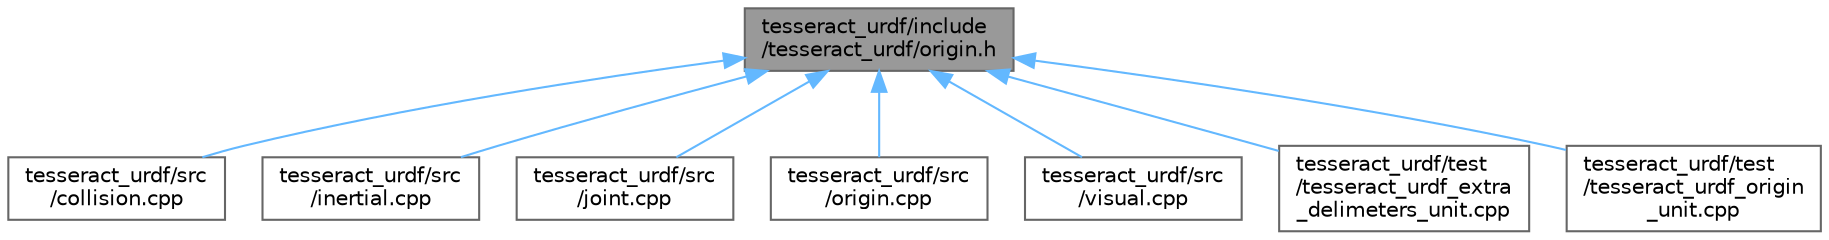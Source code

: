 digraph "tesseract_urdf/include/tesseract_urdf/origin.h"
{
 // LATEX_PDF_SIZE
  bgcolor="transparent";
  edge [fontname=Helvetica,fontsize=10,labelfontname=Helvetica,labelfontsize=10];
  node [fontname=Helvetica,fontsize=10,shape=box,height=0.2,width=0.4];
  Node1 [label="tesseract_urdf/include\l/tesseract_urdf/origin.h",height=0.2,width=0.4,color="gray40", fillcolor="grey60", style="filled", fontcolor="black",tooltip="Parse origin from xml string."];
  Node1 -> Node2 [dir="back",color="steelblue1",style="solid"];
  Node2 [label="tesseract_urdf/src\l/collision.cpp",height=0.2,width=0.4,color="grey40", fillcolor="white", style="filled",URL="$df/d69/collision_8cpp.html",tooltip="Parse collision from xml string."];
  Node1 -> Node3 [dir="back",color="steelblue1",style="solid"];
  Node3 [label="tesseract_urdf/src\l/inertial.cpp",height=0.2,width=0.4,color="grey40", fillcolor="white", style="filled",URL="$da/d77/inertial_8cpp.html",tooltip="Parse inertial from xml string."];
  Node1 -> Node4 [dir="back",color="steelblue1",style="solid"];
  Node4 [label="tesseract_urdf/src\l/joint.cpp",height=0.2,width=0.4,color="grey40", fillcolor="white", style="filled",URL="$dd/dfe/tesseract__urdf_2src_2joint_8cpp.html",tooltip="Parse joint from xml string."];
  Node1 -> Node5 [dir="back",color="steelblue1",style="solid"];
  Node5 [label="tesseract_urdf/src\l/origin.cpp",height=0.2,width=0.4,color="grey40", fillcolor="white", style="filled",URL="$d7/d9f/origin_8cpp.html",tooltip="Parse origin from xml string."];
  Node1 -> Node6 [dir="back",color="steelblue1",style="solid"];
  Node6 [label="tesseract_urdf/src\l/visual.cpp",height=0.2,width=0.4,color="grey40", fillcolor="white", style="filled",URL="$d8/dad/visual_8cpp.html",tooltip="Parse visual from xml string."];
  Node1 -> Node7 [dir="back",color="steelblue1",style="solid"];
  Node7 [label="tesseract_urdf/test\l/tesseract_urdf_extra\l_delimeters_unit.cpp",height=0.2,width=0.4,color="grey40", fillcolor="white", style="filled",URL="$d1/d66/tesseract__urdf__extra__delimeters__unit_8cpp.html",tooltip=" "];
  Node1 -> Node8 [dir="back",color="steelblue1",style="solid"];
  Node8 [label="tesseract_urdf/test\l/tesseract_urdf_origin\l_unit.cpp",height=0.2,width=0.4,color="grey40", fillcolor="white", style="filled",URL="$d6/ddf/tesseract__urdf__origin__unit_8cpp.html",tooltip=" "];
}
